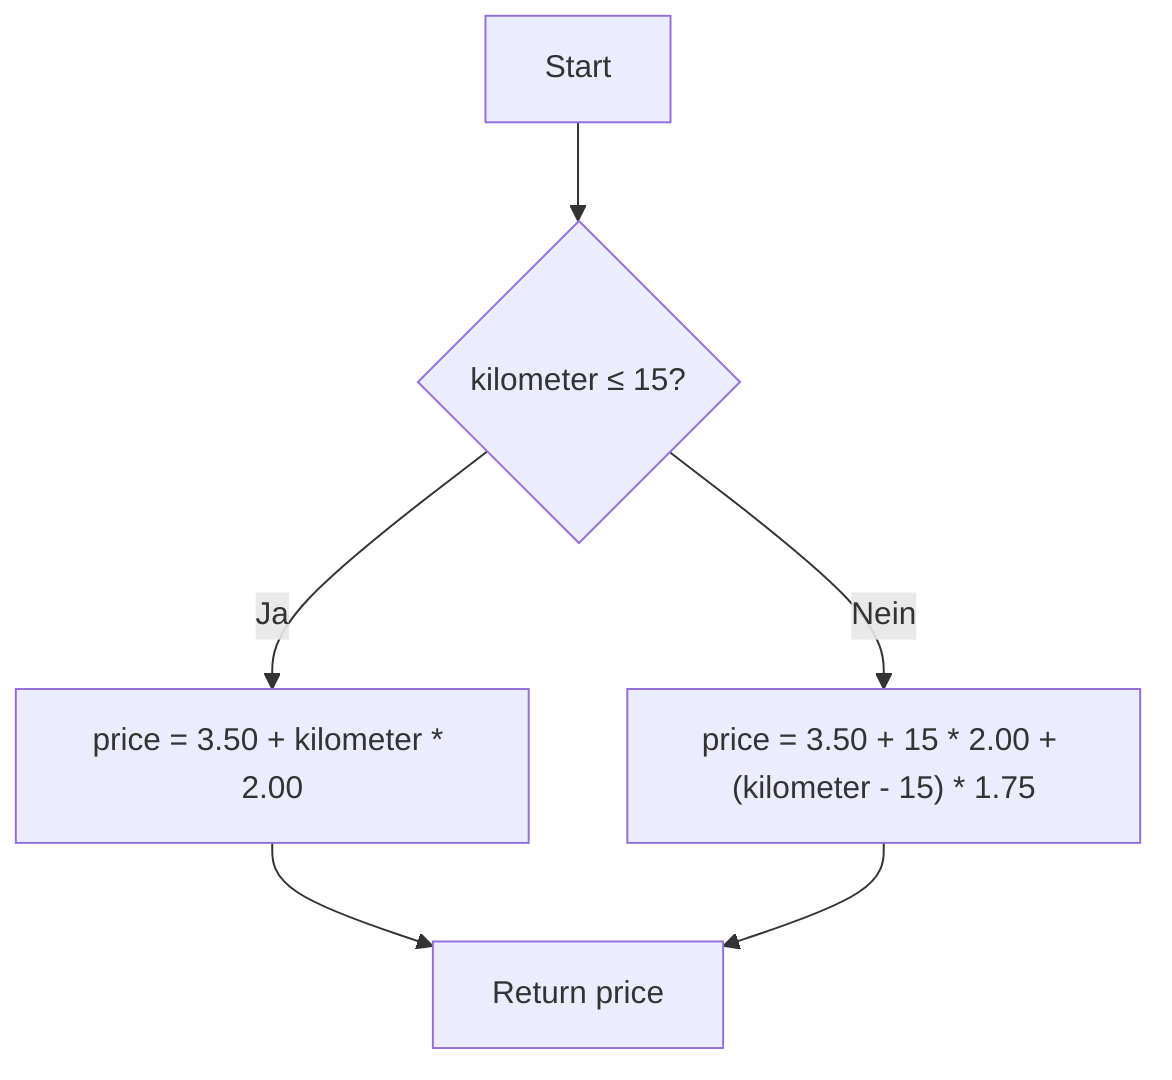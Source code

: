 graph TD
    A[Start] --> B{kilometer ≤ 15?}
B -->|Ja| C[price = 3.50 + kilometer * 2.00]
B -->|Nein| D["price = 3.50 + 15 * 2.00 + (kilometer - 15) * 1.75"]
C --> E[Return price]
D --> E[Return price]